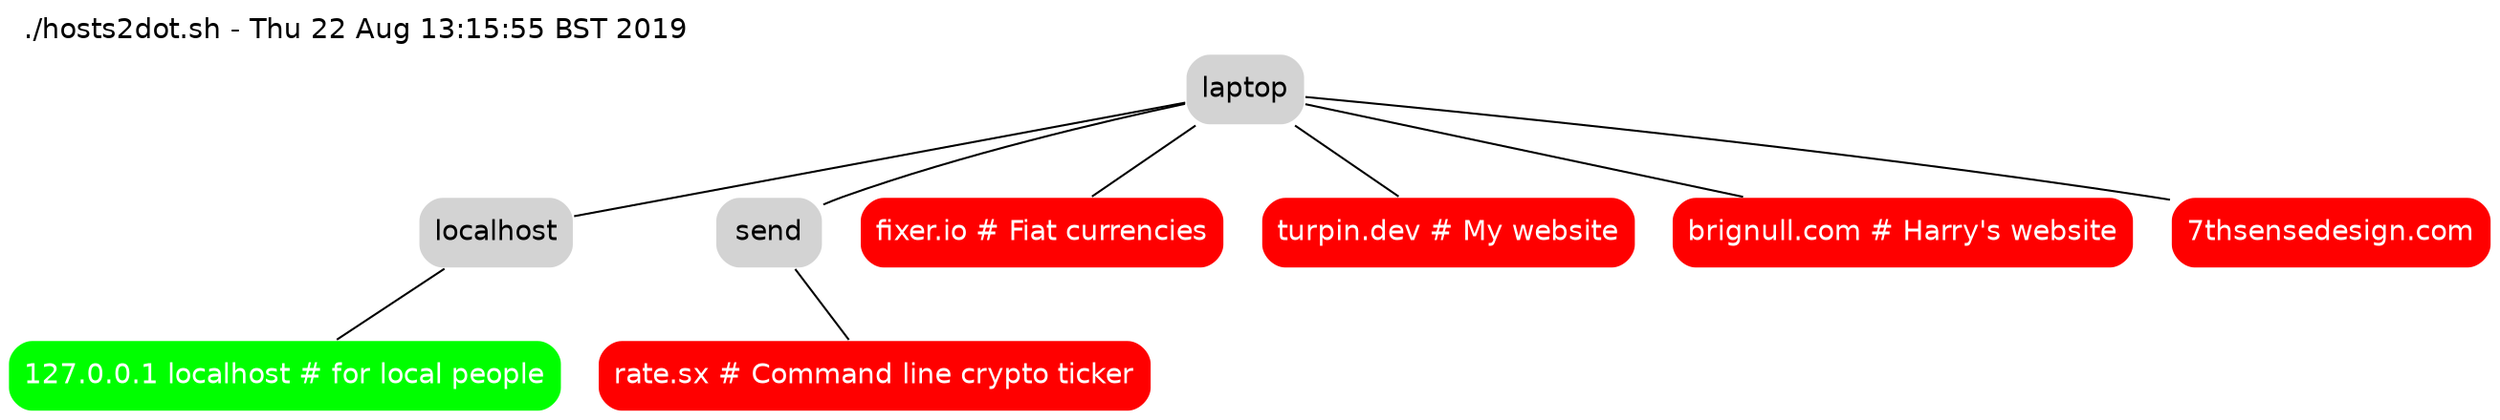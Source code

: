 strict graph {
fontname=helvetica
node [shape=rect style="filled,rounded" color=white fillcolor=lightgrey fontname=helvetica]
soy_yo [label="laptop"]
graph [label="./hosts2dot.sh - Thu 22 Aug 13:15:55 BST 2019" labelloc=top labeljust=left]
"127.0.0.1 localhost # for local people" [fillcolor=green fontcolor=white]
soy_yo--"localhost"--"127.0.0.1 localhost # for local people"
"rate.sx # Command line crypto ticker" [fillcolor=red fontcolor=white]
soy_yo--"send"--"rate.sx # Command line crypto ticker"
"fixer.io # Fiat currencies" [fillcolor=red fontcolor=white]
soy_yo--"fixer.io # Fiat currencies"
"turpin.dev # My website" [fillcolor=red fontcolor=white]
soy_yo--"turpin.dev # My website"
"brignull.com # Harry's website" [fillcolor=red fontcolor=white]
soy_yo--"brignull.com # Harry's website"
"7thsensedesign.com" [fillcolor=red fontcolor=white]
soy_yo--"7thsensedesign.com"
}
